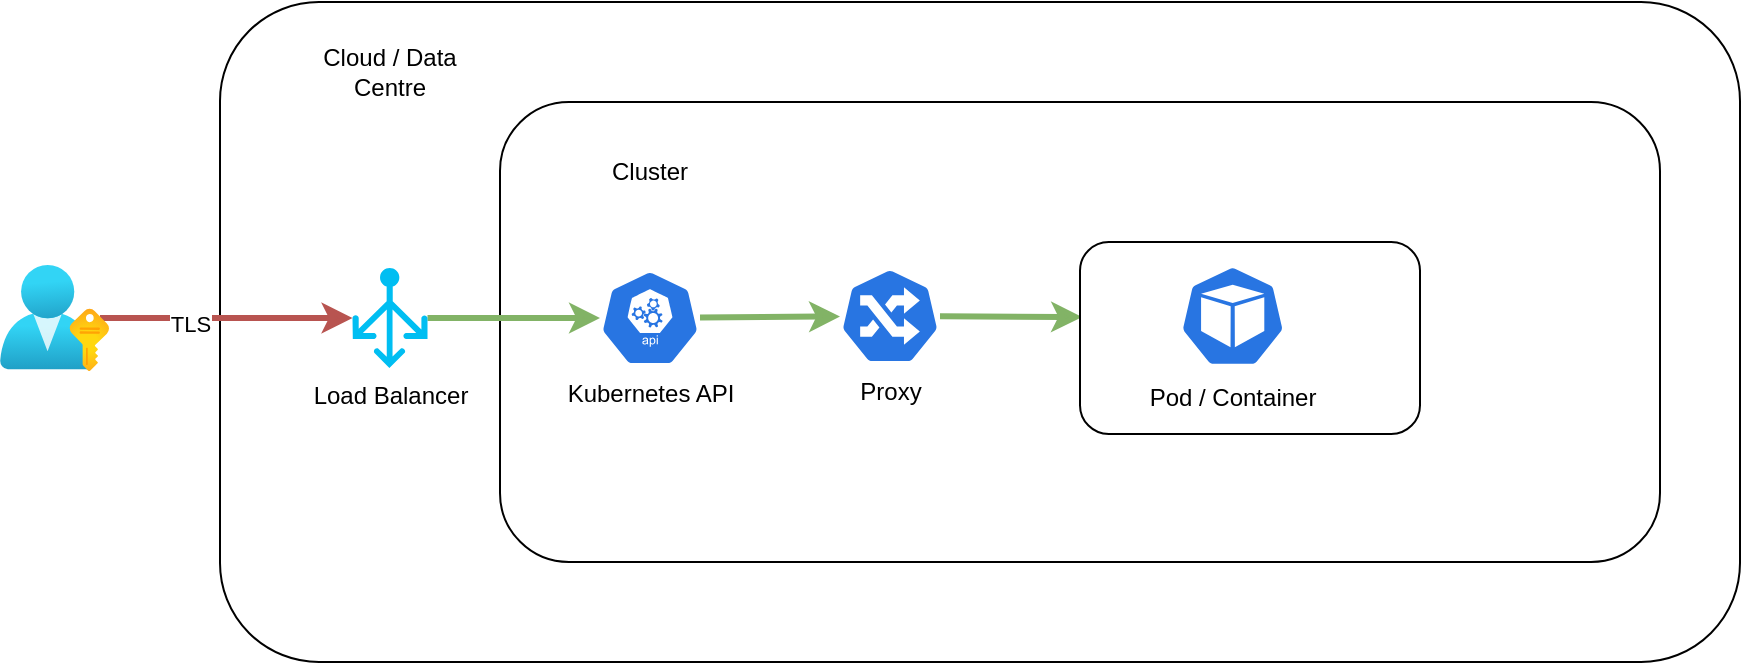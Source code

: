 <mxfile>
    <diagram id="m6FDW7AWu7QyXL86Kq6l" name="Page-1">
        <mxGraphModel dx="920" dy="597" grid="1" gridSize="10" guides="1" tooltips="1" connect="1" arrows="1" fold="1" page="1" pageScale="1" pageWidth="827" pageHeight="1169" math="0" shadow="0">
            <root>
                <mxCell id="0"/>
                <mxCell id="1" parent="0"/>
                <mxCell id="9" value="" style="rounded=1;whiteSpace=wrap;html=1;" parent="1" vertex="1">
                    <mxGeometry x="200" y="80" width="760" height="330" as="geometry"/>
                </mxCell>
                <mxCell id="25" value="" style="rounded=1;whiteSpace=wrap;html=1;" parent="1" vertex="1">
                    <mxGeometry x="340" y="130" width="580" height="230" as="geometry"/>
                </mxCell>
                <mxCell id="35" style="edgeStyle=none;html=1;entryX=0.006;entryY=0.391;entryDx=0;entryDy=0;entryPerimeter=0;fillColor=#d5e8d4;strokeColor=#82b366;strokeWidth=3;" parent="1" source="4" target="32" edge="1">
                    <mxGeometry relative="1" as="geometry"/>
                </mxCell>
                <mxCell id="4" value="Proxy" style="sketch=0;html=1;dashed=0;whitespace=wrap;fillColor=#2875E2;strokeColor=#ffffff;points=[[0.005,0.63,0],[0.1,0.2,0],[0.9,0.2,0],[0.5,0,0],[0.995,0.63,0],[0.72,0.99,0],[0.5,1,0],[0.28,0.99,0]];verticalLabelPosition=bottom;align=center;verticalAlign=top;shape=mxgraph.kubernetes.icon;prIcon=ing" parent="1" vertex="1">
                    <mxGeometry x="510" y="213" width="50" height="48" as="geometry"/>
                </mxCell>
                <mxCell id="29" style="edgeStyle=none;html=1;fillColor=#d5e8d4;strokeColor=#82b366;strokeWidth=3;" parent="1" source="5" target="24" edge="1">
                    <mxGeometry relative="1" as="geometry"/>
                </mxCell>
                <mxCell id="5" value="Load Balancer" style="verticalLabelPosition=bottom;html=1;verticalAlign=top;align=center;strokeColor=none;fillColor=#00BEF2;shape=mxgraph.azure.load_balancer_generic;pointerEvents=1;" parent="1" vertex="1">
                    <mxGeometry x="266.25" y="213" width="37.5" height="50" as="geometry"/>
                </mxCell>
                <mxCell id="10" style="edgeStyle=none;html=1;entryX=0;entryY=0.5;entryDx=0;entryDy=0;entryPerimeter=0;fillColor=#f8cecc;strokeColor=#b85450;strokeWidth=3;" parent="1" target="5" edge="1">
                    <mxGeometry relative="1" as="geometry">
                        <mxPoint x="140" y="238" as="sourcePoint"/>
                    </mxGeometry>
                </mxCell>
                <mxCell id="26" value="TLS" style="edgeLabel;html=1;align=center;verticalAlign=middle;resizable=0;points=[];" parent="10" vertex="1" connectable="0">
                    <mxGeometry x="-0.287" y="-3" relative="1" as="geometry">
                        <mxPoint as="offset"/>
                    </mxGeometry>
                </mxCell>
                <mxCell id="16" value="Cloud / Data Centre" style="rounded=1;whiteSpace=wrap;html=1;strokeColor=none;" parent="1" vertex="1">
                    <mxGeometry x="237.97" y="100" width="94.06" height="30" as="geometry"/>
                </mxCell>
                <mxCell id="30" value="" style="edgeStyle=none;html=1;fillColor=#d5e8d4;strokeColor=#82b366;strokeWidth=3;" parent="1" source="24" target="4" edge="1">
                    <mxGeometry relative="1" as="geometry"/>
                </mxCell>
                <mxCell id="24" value="Kubernetes API" style="sketch=0;html=1;dashed=0;whitespace=wrap;fillColor=#2875E2;strokeColor=#ffffff;points=[[0.005,0.63,0],[0.1,0.2,0],[0.9,0.2,0],[0.5,0,0],[0.995,0.63,0],[0.72,0.99,0],[0.5,1,0],[0.28,0.99,0]];verticalLabelPosition=bottom;align=center;verticalAlign=top;shape=mxgraph.kubernetes.icon;prIcon=api" parent="1" vertex="1">
                    <mxGeometry x="390" y="214" width="50" height="48" as="geometry"/>
                </mxCell>
                <mxCell id="34" value="" style="group" parent="1" vertex="1" connectable="0">
                    <mxGeometry x="630" y="200" width="170" height="96" as="geometry"/>
                </mxCell>
                <mxCell id="32" value="" style="rounded=1;whiteSpace=wrap;html=1;" parent="34" vertex="1">
                    <mxGeometry width="170" height="96" as="geometry"/>
                </mxCell>
                <mxCell id="2" value="Pod / Container" style="sketch=0;html=1;dashed=0;whitespace=wrap;fillColor=#2875E2;strokeColor=#ffffff;points=[[0.005,0.63,0],[0.1,0.2,0],[0.9,0.2,0],[0.5,0,0],[0.995,0.63,0],[0.72,0.99,0],[0.5,1,0],[0.28,0.99,0]];verticalLabelPosition=bottom;align=center;verticalAlign=top;shape=mxgraph.kubernetes.icon;prIcon=pod" parent="34" vertex="1">
                    <mxGeometry x="50" y="10" width="52.69" height="54" as="geometry"/>
                </mxCell>
                <mxCell id="41" value="Cluster" style="rounded=1;whiteSpace=wrap;html=1;strokeColor=none;" parent="1" vertex="1">
                    <mxGeometry x="367.97" y="150" width="94.06" height="30" as="geometry"/>
                </mxCell>
                <mxCell id="42" value="" style="aspect=fixed;html=1;points=[];align=center;image;fontSize=12;image=img/lib/azure2/azure_stack/User_Subscriptions.svg;" parent="1" vertex="1">
                    <mxGeometry x="90" y="211.5" width="54.61" height="53" as="geometry"/>
                </mxCell>
            </root>
        </mxGraphModel>
    </diagram>
</mxfile>